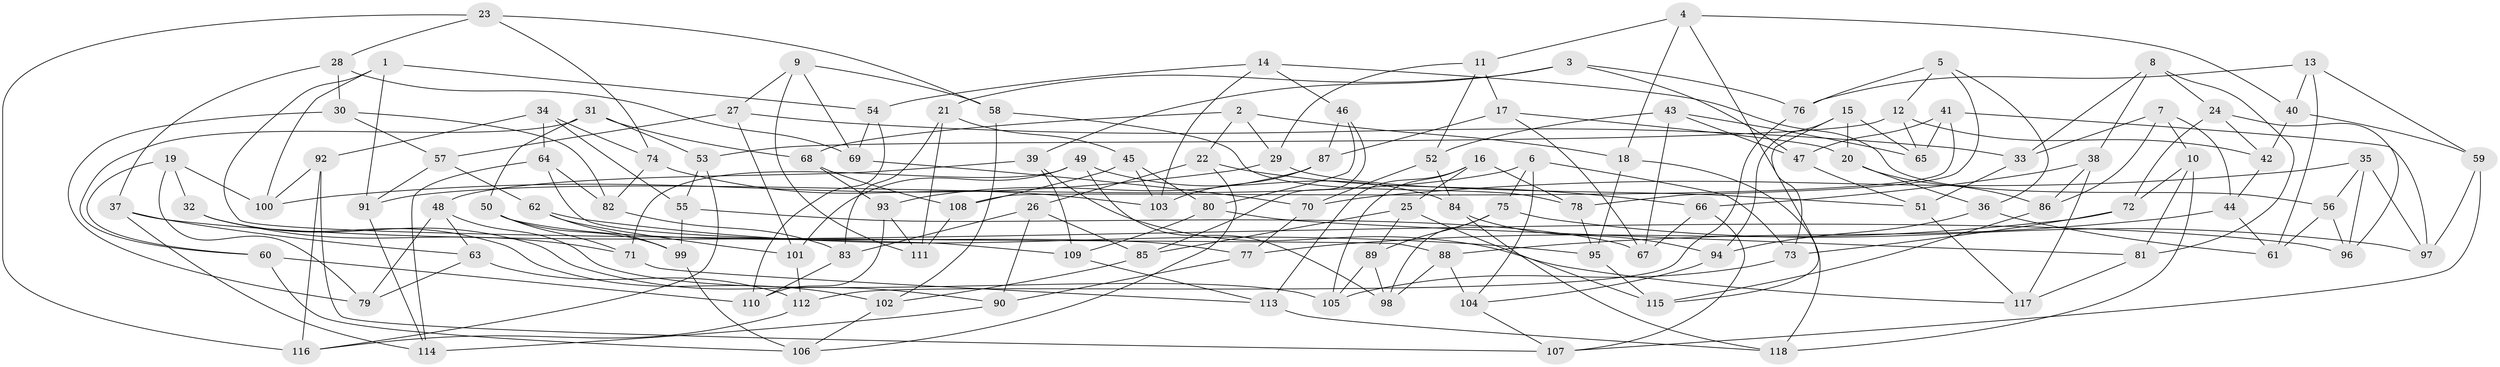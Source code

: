 // Generated by graph-tools (version 1.1) at 2025/11/02/27/25 16:11:45]
// undirected, 118 vertices, 236 edges
graph export_dot {
graph [start="1"]
  node [color=gray90,style=filled];
  1;
  2;
  3;
  4;
  5;
  6;
  7;
  8;
  9;
  10;
  11;
  12;
  13;
  14;
  15;
  16;
  17;
  18;
  19;
  20;
  21;
  22;
  23;
  24;
  25;
  26;
  27;
  28;
  29;
  30;
  31;
  32;
  33;
  34;
  35;
  36;
  37;
  38;
  39;
  40;
  41;
  42;
  43;
  44;
  45;
  46;
  47;
  48;
  49;
  50;
  51;
  52;
  53;
  54;
  55;
  56;
  57;
  58;
  59;
  60;
  61;
  62;
  63;
  64;
  65;
  66;
  67;
  68;
  69;
  70;
  71;
  72;
  73;
  74;
  75;
  76;
  77;
  78;
  79;
  80;
  81;
  82;
  83;
  84;
  85;
  86;
  87;
  88;
  89;
  90;
  91;
  92;
  93;
  94;
  95;
  96;
  97;
  98;
  99;
  100;
  101;
  102;
  103;
  104;
  105;
  106;
  107;
  108;
  109;
  110;
  111;
  112;
  113;
  114;
  115;
  116;
  117;
  118;
  1 -- 100;
  1 -- 54;
  1 -- 91;
  1 -- 88;
  2 -- 22;
  2 -- 68;
  2 -- 29;
  2 -- 18;
  3 -- 47;
  3 -- 21;
  3 -- 76;
  3 -- 39;
  4 -- 18;
  4 -- 11;
  4 -- 40;
  4 -- 115;
  5 -- 36;
  5 -- 12;
  5 -- 76;
  5 -- 78;
  6 -- 91;
  6 -- 75;
  6 -- 104;
  6 -- 73;
  7 -- 33;
  7 -- 44;
  7 -- 10;
  7 -- 86;
  8 -- 81;
  8 -- 33;
  8 -- 24;
  8 -- 38;
  9 -- 69;
  9 -- 27;
  9 -- 58;
  9 -- 111;
  10 -- 118;
  10 -- 81;
  10 -- 72;
  11 -- 29;
  11 -- 52;
  11 -- 17;
  12 -- 53;
  12 -- 42;
  12 -- 65;
  13 -- 76;
  13 -- 40;
  13 -- 61;
  13 -- 59;
  14 -- 46;
  14 -- 56;
  14 -- 54;
  14 -- 103;
  15 -- 65;
  15 -- 94;
  15 -- 73;
  15 -- 20;
  16 -- 25;
  16 -- 113;
  16 -- 78;
  16 -- 105;
  17 -- 20;
  17 -- 87;
  17 -- 67;
  18 -- 95;
  18 -- 118;
  19 -- 32;
  19 -- 100;
  19 -- 79;
  19 -- 60;
  20 -- 36;
  20 -- 86;
  21 -- 45;
  21 -- 111;
  21 -- 83;
  22 -- 106;
  22 -- 66;
  22 -- 26;
  23 -- 74;
  23 -- 58;
  23 -- 28;
  23 -- 116;
  24 -- 72;
  24 -- 96;
  24 -- 42;
  25 -- 85;
  25 -- 89;
  25 -- 115;
  26 -- 83;
  26 -- 90;
  26 -- 85;
  27 -- 57;
  27 -- 101;
  27 -- 33;
  28 -- 37;
  28 -- 69;
  28 -- 30;
  29 -- 100;
  29 -- 51;
  30 -- 82;
  30 -- 79;
  30 -- 57;
  31 -- 68;
  31 -- 60;
  31 -- 53;
  31 -- 50;
  32 -- 102;
  32 -- 71;
  32 -- 90;
  33 -- 51;
  34 -- 74;
  34 -- 55;
  34 -- 92;
  34 -- 64;
  35 -- 96;
  35 -- 70;
  35 -- 56;
  35 -- 97;
  36 -- 94;
  36 -- 61;
  37 -- 96;
  37 -- 63;
  37 -- 114;
  38 -- 117;
  38 -- 86;
  38 -- 66;
  39 -- 109;
  39 -- 48;
  39 -- 117;
  40 -- 42;
  40 -- 59;
  41 -- 108;
  41 -- 65;
  41 -- 47;
  41 -- 97;
  42 -- 44;
  43 -- 52;
  43 -- 67;
  43 -- 47;
  43 -- 65;
  44 -- 61;
  44 -- 88;
  45 -- 103;
  45 -- 80;
  45 -- 108;
  46 -- 80;
  46 -- 85;
  46 -- 87;
  47 -- 51;
  48 -- 79;
  48 -- 63;
  48 -- 105;
  49 -- 98;
  49 -- 84;
  49 -- 101;
  49 -- 71;
  50 -- 77;
  50 -- 99;
  50 -- 71;
  51 -- 117;
  52 -- 70;
  52 -- 84;
  53 -- 116;
  53 -- 55;
  54 -- 69;
  54 -- 110;
  55 -- 99;
  55 -- 67;
  56 -- 96;
  56 -- 61;
  57 -- 91;
  57 -- 62;
  58 -- 102;
  58 -- 78;
  59 -- 107;
  59 -- 97;
  60 -- 110;
  60 -- 106;
  62 -- 95;
  62 -- 101;
  62 -- 99;
  63 -- 79;
  63 -- 112;
  64 -- 109;
  64 -- 114;
  64 -- 82;
  66 -- 107;
  66 -- 67;
  68 -- 93;
  68 -- 108;
  69 -- 70;
  70 -- 77;
  71 -- 113;
  72 -- 73;
  72 -- 77;
  73 -- 105;
  74 -- 103;
  74 -- 82;
  75 -- 89;
  75 -- 97;
  75 -- 98;
  76 -- 112;
  77 -- 90;
  78 -- 95;
  80 -- 109;
  80 -- 81;
  81 -- 117;
  82 -- 83;
  83 -- 110;
  84 -- 94;
  84 -- 118;
  85 -- 102;
  86 -- 115;
  87 -- 93;
  87 -- 103;
  88 -- 104;
  88 -- 98;
  89 -- 105;
  89 -- 98;
  90 -- 114;
  91 -- 114;
  92 -- 116;
  92 -- 100;
  92 -- 107;
  93 -- 110;
  93 -- 111;
  94 -- 104;
  95 -- 115;
  99 -- 106;
  101 -- 112;
  102 -- 106;
  104 -- 107;
  108 -- 111;
  109 -- 113;
  112 -- 116;
  113 -- 118;
}
